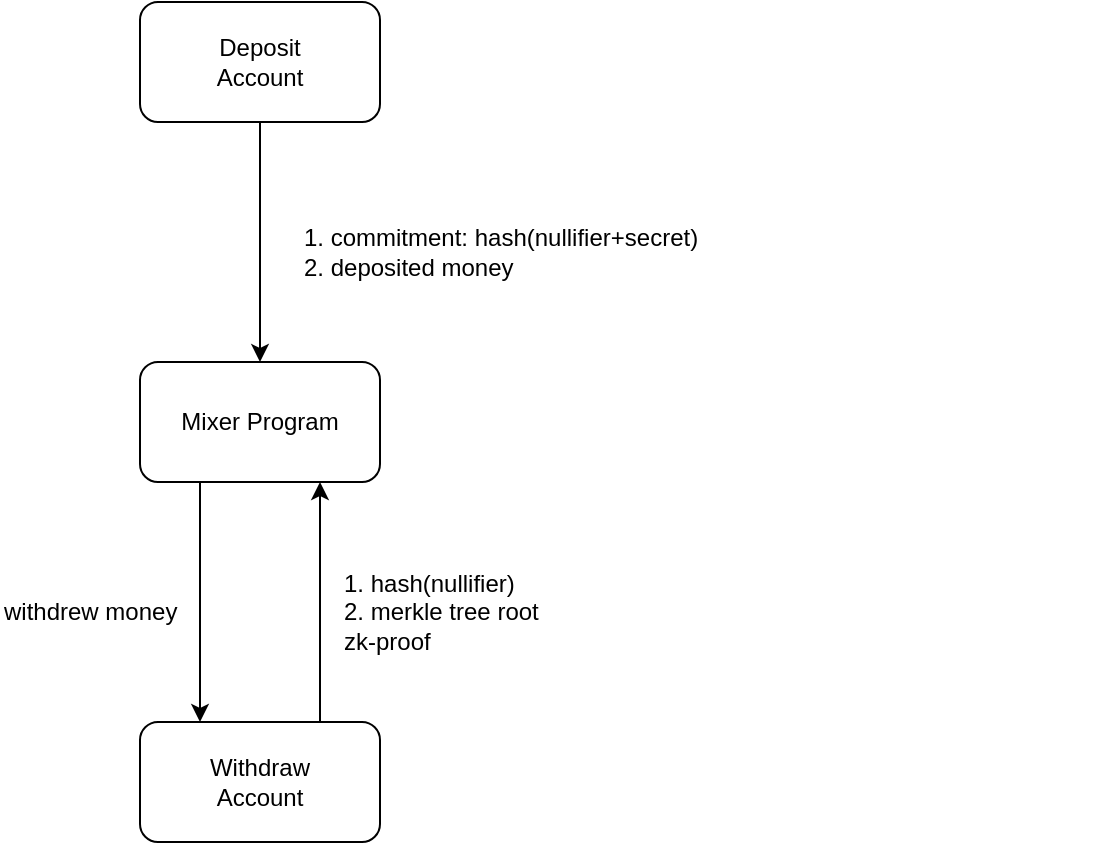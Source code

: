 <mxfile version="15.8.3" type="github"><diagram id="dHDfTJEhmxPXPTxTG5cR" name="Page-1"><mxGraphModel dx="1216" dy="1165" grid="1" gridSize="10" guides="1" tooltips="1" connect="1" arrows="1" fold="1" page="1" pageScale="1" pageWidth="850" pageHeight="1100" math="0" shadow="0"><root><mxCell id="0"/><mxCell id="1" parent="0"/><mxCell id="ZjmFd8AgpOUuN2NDu5a4-12" style="edgeStyle=orthogonalEdgeStyle;rounded=0;orthogonalLoop=1;jettySize=auto;html=1;exitX=0.25;exitY=1;exitDx=0;exitDy=0;entryX=0.25;entryY=0;entryDx=0;entryDy=0;" edge="1" parent="1" source="ZjmFd8AgpOUuN2NDu5a4-7" target="ZjmFd8AgpOUuN2NDu5a4-8"><mxGeometry relative="1" as="geometry"/></mxCell><mxCell id="ZjmFd8AgpOUuN2NDu5a4-7" value="Mixer Program" style="rounded=1;whiteSpace=wrap;html=1;" vertex="1" parent="1"><mxGeometry x="1190" y="500" width="120" height="60" as="geometry"/></mxCell><mxCell id="ZjmFd8AgpOUuN2NDu5a4-11" style="edgeStyle=orthogonalEdgeStyle;rounded=0;orthogonalLoop=1;jettySize=auto;html=1;exitX=0.75;exitY=0;exitDx=0;exitDy=0;entryX=0.75;entryY=1;entryDx=0;entryDy=0;" edge="1" parent="1" source="ZjmFd8AgpOUuN2NDu5a4-8" target="ZjmFd8AgpOUuN2NDu5a4-7"><mxGeometry relative="1" as="geometry"/></mxCell><mxCell id="ZjmFd8AgpOUuN2NDu5a4-8" value="Withdraw&lt;br&gt;Account" style="rounded=1;whiteSpace=wrap;html=1;" vertex="1" parent="1"><mxGeometry x="1190" y="680" width="120" height="60" as="geometry"/></mxCell><mxCell id="ZjmFd8AgpOUuN2NDu5a4-10" style="edgeStyle=orthogonalEdgeStyle;rounded=0;orthogonalLoop=1;jettySize=auto;html=1;entryX=0.5;entryY=0;entryDx=0;entryDy=0;" edge="1" parent="1" source="ZjmFd8AgpOUuN2NDu5a4-9" target="ZjmFd8AgpOUuN2NDu5a4-7"><mxGeometry relative="1" as="geometry"/></mxCell><mxCell id="ZjmFd8AgpOUuN2NDu5a4-9" value="Deposit&lt;br&gt;Account" style="rounded=1;whiteSpace=wrap;html=1;" vertex="1" parent="1"><mxGeometry x="1190" y="320" width="120" height="60" as="geometry"/></mxCell><mxCell id="ZjmFd8AgpOUuN2NDu5a4-13" value="1. commitment: hash(nullifier+secret)&lt;br&gt;2. deposited money" style="text;html=1;strokeColor=none;fillColor=none;align=left;verticalAlign=middle;whiteSpace=wrap;rounded=0;" vertex="1" parent="1"><mxGeometry x="1270" y="430" width="380" height="30" as="geometry"/></mxCell><mxCell id="ZjmFd8AgpOUuN2NDu5a4-14" value="1. hash(nullifier)&lt;br&gt;2. merkle tree root&lt;br&gt;zk-proof" style="text;html=1;strokeColor=none;fillColor=none;align=left;verticalAlign=middle;whiteSpace=wrap;rounded=0;" vertex="1" parent="1"><mxGeometry x="1290" y="610" width="380" height="30" as="geometry"/></mxCell><mxCell id="ZjmFd8AgpOUuN2NDu5a4-15" value="withdrew money" style="text;html=1;strokeColor=none;fillColor=none;align=left;verticalAlign=middle;whiteSpace=wrap;rounded=0;" vertex="1" parent="1"><mxGeometry x="1120" y="610" width="100" height="30" as="geometry"/></mxCell></root></mxGraphModel></diagram></mxfile>